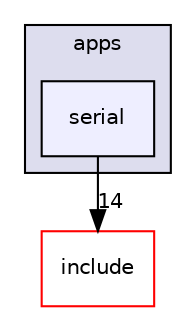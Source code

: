 digraph "apps/serial" {
  bgcolor=transparent;
  compound=true
  node [ fontsize="10", fontname="Helvetica"];
  edge [ labelfontsize="10", labelfontname="Helvetica"];
  subgraph clusterdir_9654b8d08f4bba4e84b362c5fd320bee {
    graph [ bgcolor="#ddddee", pencolor="black", label="apps" fontname="Helvetica", fontsize="10", URL="dir_9654b8d08f4bba4e84b362c5fd320bee.html"]
  dir_e7245891811a18a2b76d3fc59ab1e2d7 [shape=box, label="serial", style="filled", fillcolor="#eeeeff", pencolor="black", URL="dir_e7245891811a18a2b76d3fc59ab1e2d7.html"];
  }
  dir_d44c64559bbebec7f509842c48db8b23 [shape=box label="include" color="red" URL="dir_d44c64559bbebec7f509842c48db8b23.html"];
  dir_e7245891811a18a2b76d3fc59ab1e2d7->dir_d44c64559bbebec7f509842c48db8b23 [headlabel="14", labeldistance=1.5 headhref="dir_000012_000002.html"];
}

